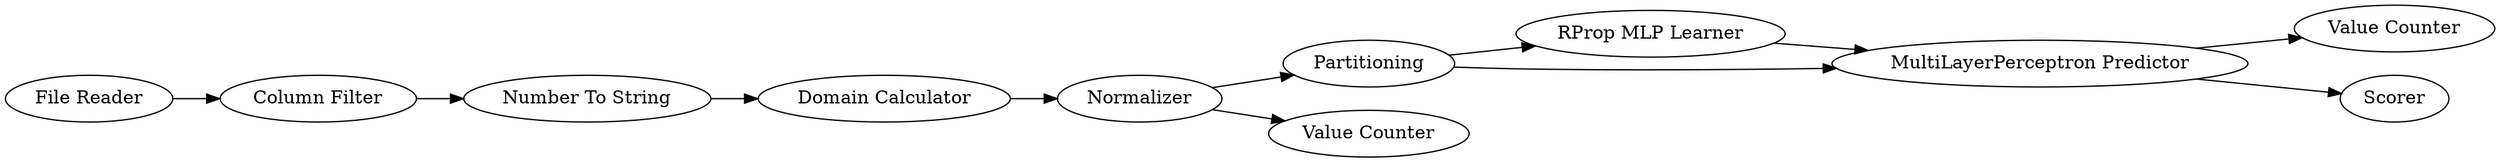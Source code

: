 digraph {
	"2410966857383437976_17" [label=Partitioning]
	"2410966857383437976_19" [label="RProp MLP Learner"]
	"2410966857383437976_13" [label=Normalizer]
	"2410966857383437976_18" [label="MultiLayerPerceptron Predictor"]
	"2410966857383437976_23" [label="Column Filter"]
	"2410966857383437976_31" [label="Value Counter"]
	"2410966857383437976_28" [label="Number To String"]
	"2410966857383437976_25" [label="Value Counter"]
	"2410966857383437976_22" [label="File Reader"]
	"2410966857383437976_16" [label=Scorer]
	"2410966857383437976_29" [label="Domain Calculator"]
	"2410966857383437976_29" -> "2410966857383437976_13"
	"2410966857383437976_19" -> "2410966857383437976_18"
	"2410966857383437976_28" -> "2410966857383437976_29"
	"2410966857383437976_22" -> "2410966857383437976_23"
	"2410966857383437976_13" -> "2410966857383437976_25"
	"2410966857383437976_17" -> "2410966857383437976_19"
	"2410966857383437976_18" -> "2410966857383437976_16"
	"2410966857383437976_13" -> "2410966857383437976_17"
	"2410966857383437976_17" -> "2410966857383437976_18"
	"2410966857383437976_23" -> "2410966857383437976_28"
	"2410966857383437976_18" -> "2410966857383437976_31"
	rankdir=LR
}
